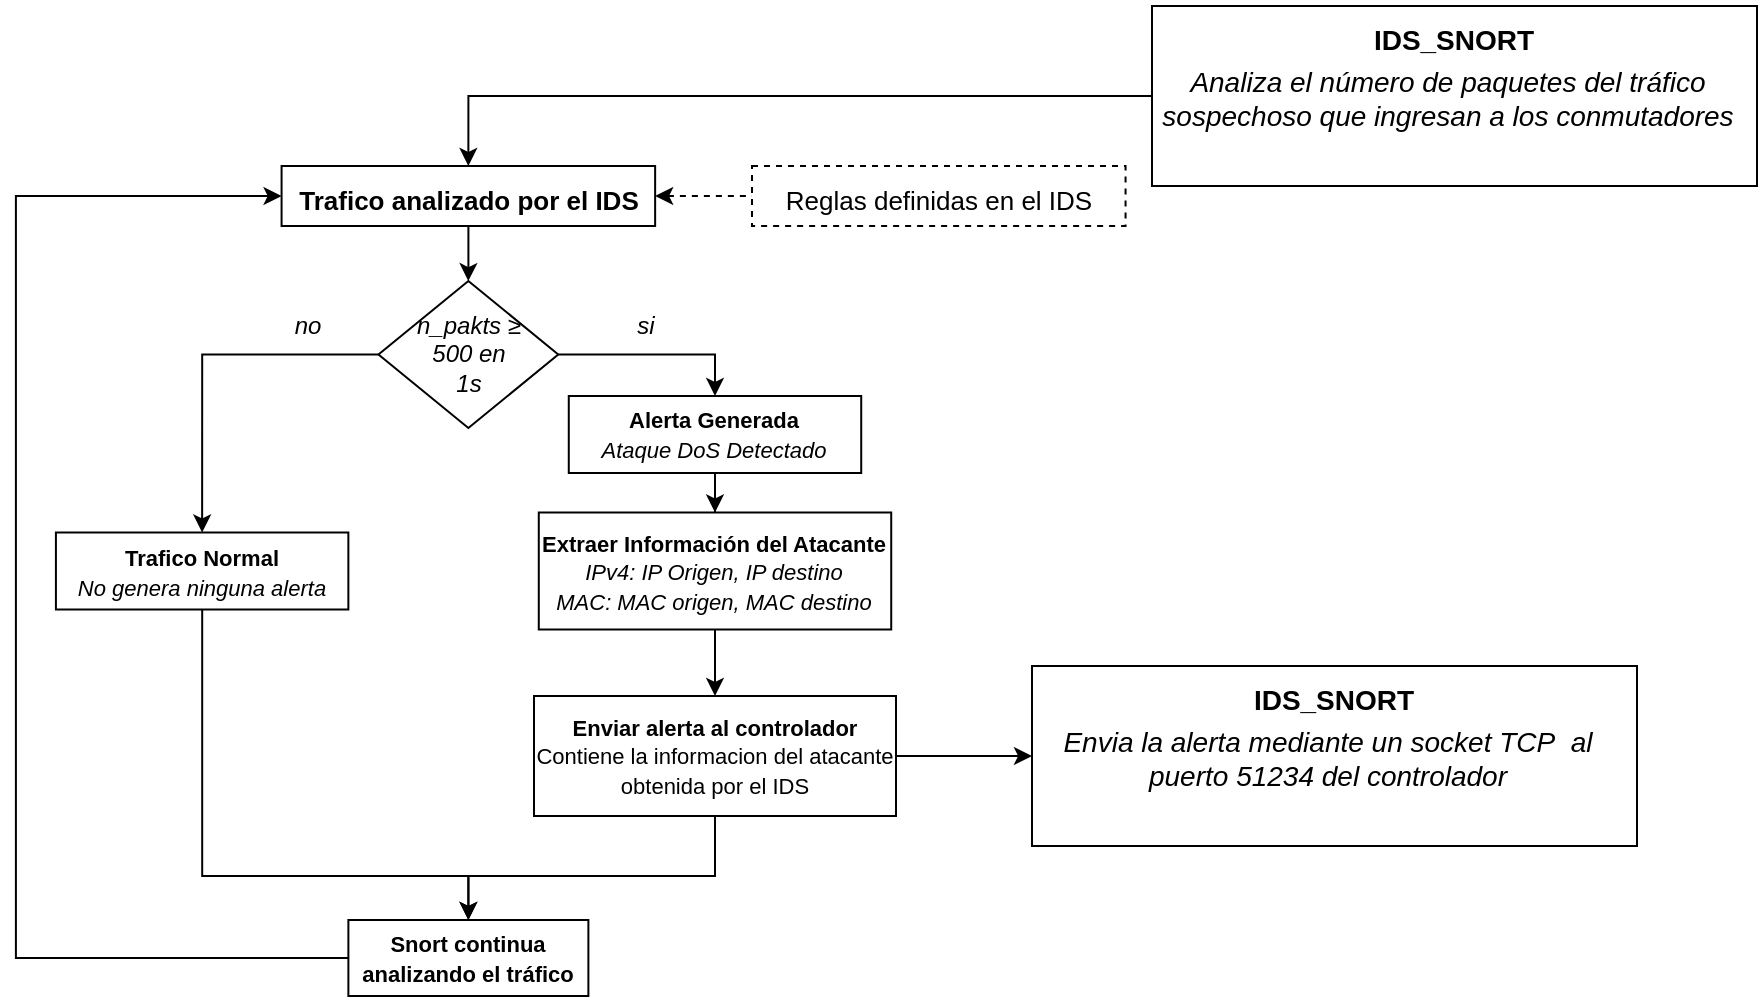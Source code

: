 <mxfile version="24.7.5">
  <diagram name="Página-1" id="s3OMrO0p6jmiYu_DmSFK">
    <mxGraphModel dx="1427" dy="2693" grid="1" gridSize="10" guides="1" tooltips="1" connect="1" arrows="1" fold="1" page="1" pageScale="1" pageWidth="827" pageHeight="1169" math="0" shadow="0">
      <root>
        <mxCell id="0" />
        <mxCell id="1" parent="0" />
        <mxCell id="3x31MsnCpi4qH06DEA2G-73" style="edgeStyle=orthogonalEdgeStyle;rounded=0;orthogonalLoop=1;jettySize=auto;html=1;entryX=0.5;entryY=0;entryDx=0;entryDy=0;" parent="1" source="3x31MsnCpi4qH06DEA2G-2" target="3x31MsnCpi4qH06DEA2G-37" edge="1">
          <mxGeometry relative="1" as="geometry" />
        </mxCell>
        <mxCell id="3x31MsnCpi4qH06DEA2G-2" value="" style="rounded=0;whiteSpace=wrap;html=1;" parent="1" vertex="1">
          <mxGeometry x="80" y="-1169" width="302.5" height="90" as="geometry" />
        </mxCell>
        <mxCell id="3x31MsnCpi4qH06DEA2G-3" value="&lt;span style=&quot;font-size: 14px;&quot;&gt;&lt;b&gt;IDS_SNORT&lt;/b&gt;&lt;/span&gt;" style="text;html=1;align=center;verticalAlign=middle;whiteSpace=wrap;rounded=0;fontFamily=Helvetica;fontSize=26;fontColor=default;" parent="1" vertex="1">
          <mxGeometry x="172.06" y="-1166" width="118.38" height="20" as="geometry" />
        </mxCell>
        <mxCell id="3x31MsnCpi4qH06DEA2G-4" value="&lt;span style=&quot;font-weight: normal;&quot;&gt;&lt;font size=&quot;1&quot; style=&quot;&quot;&gt;&lt;i style=&quot;font-size: 14px;&quot;&gt;Analiza el número de paquetes del tráfico sospechoso que ingresan a los conmutadores&lt;/i&gt;&lt;/font&gt;&lt;/span&gt;" style="text;whiteSpace=wrap;html=1;align=center;fontStyle=1;fontSize=10;" parent="1" vertex="1">
          <mxGeometry x="83.23" y="-1146" width="290" height="50" as="geometry" />
        </mxCell>
        <mxCell id="3x31MsnCpi4qH06DEA2G-40" value="" style="edgeStyle=orthogonalEdgeStyle;rounded=0;orthogonalLoop=1;jettySize=auto;html=1;" parent="1" source="3x31MsnCpi4qH06DEA2G-37" target="3x31MsnCpi4qH06DEA2G-39" edge="1">
          <mxGeometry relative="1" as="geometry" />
        </mxCell>
        <mxCell id="94CjwlbmknySxOoL_Qpq-2" value="" style="edgeStyle=orthogonalEdgeStyle;rounded=0;orthogonalLoop=1;jettySize=auto;html=1;endArrow=none;endFill=0;dashed=1;startArrow=classic;startFill=1;" edge="1" parent="1" source="3x31MsnCpi4qH06DEA2G-37" target="94CjwlbmknySxOoL_Qpq-1">
          <mxGeometry relative="1" as="geometry" />
        </mxCell>
        <mxCell id="3x31MsnCpi4qH06DEA2G-37" value="&lt;p style=&quot;line-height: 90%;&quot;&gt;&lt;b style=&quot;&quot;&gt;&lt;font style=&quot;font-size: 13px;&quot;&gt;Trafico analizado por el IDS&lt;/font&gt;&lt;/b&gt;&lt;/p&gt;" style="text;html=1;align=center;verticalAlign=middle;whiteSpace=wrap;rounded=0;fontFamily=Helvetica;fontSize=26;fillColor=none;strokeColor=default;" parent="1" vertex="1">
          <mxGeometry x="-355.21" y="-1089" width="186.78" height="30" as="geometry" />
        </mxCell>
        <mxCell id="3x31MsnCpi4qH06DEA2G-51" style="edgeStyle=orthogonalEdgeStyle;rounded=0;orthogonalLoop=1;jettySize=auto;html=1;entryX=0.5;entryY=0;entryDx=0;entryDy=0;" parent="1" source="3x31MsnCpi4qH06DEA2G-39" target="3x31MsnCpi4qH06DEA2G-44" edge="1">
          <mxGeometry relative="1" as="geometry" />
        </mxCell>
        <mxCell id="3x31MsnCpi4qH06DEA2G-61" style="edgeStyle=orthogonalEdgeStyle;rounded=0;orthogonalLoop=1;jettySize=auto;html=1;entryX=0.5;entryY=0;entryDx=0;entryDy=0;" parent="1" source="3x31MsnCpi4qH06DEA2G-39" target="3x31MsnCpi4qH06DEA2G-58" edge="1">
          <mxGeometry relative="1" as="geometry" />
        </mxCell>
        <mxCell id="3x31MsnCpi4qH06DEA2G-39" value="&lt;font style=&quot;font-size: 12px;&quot;&gt;&lt;span style=&quot;font-family: &amp;quot;Arial Narrow&amp;quot;, sans-serif; text-align: justify; background-color: initial;&quot;&gt;&lt;br&gt;&lt;/span&gt;&lt;/font&gt;&lt;p style=&quot;margin-left:36.0pt;text-align:justify&quot; class=&quot;MsoNormal&quot;&gt;&lt;span style=&quot;font-family:&amp;quot;Arial Narrow&amp;quot;,sans-serif&quot; lang=&quot;ES&quot;&gt;&lt;/span&gt;&lt;/p&gt;" style="rhombus;whiteSpace=wrap;html=1;" parent="1" vertex="1">
          <mxGeometry x="-306.76" y="-1031.5" width="89.89" height="73.5" as="geometry" />
        </mxCell>
        <mxCell id="3x31MsnCpi4qH06DEA2G-42" value="&lt;span style=&quot;text-wrap: wrap;&quot;&gt;n_pakts&amp;nbsp;&lt;/span&gt;&lt;span style=&quot;text-wrap: wrap; background-color: initial; font-family: &amp;quot;Arial Narrow&amp;quot;, sans-serif; text-align: justify;&quot;&gt;≥ 500 en 1s&lt;/span&gt;" style="text;html=1;align=center;verticalAlign=middle;resizable=0;points=[];autosize=1;strokeColor=none;fillColor=none;fontStyle=2" parent="1" vertex="1">
          <mxGeometry x="-321.82" y="-1009.75" width="120" height="30" as="geometry" />
        </mxCell>
        <mxCell id="3x31MsnCpi4qH06DEA2G-53" value="" style="edgeStyle=orthogonalEdgeStyle;rounded=0;orthogonalLoop=1;jettySize=auto;html=1;" parent="1" source="3x31MsnCpi4qH06DEA2G-44" target="3x31MsnCpi4qH06DEA2G-52" edge="1">
          <mxGeometry relative="1" as="geometry" />
        </mxCell>
        <mxCell id="3x31MsnCpi4qH06DEA2G-44" value="&lt;font style=&quot;font-size: 11px;&quot;&gt;&lt;b&gt;Alerta Generada&lt;/b&gt;&lt;br&gt;&lt;i&gt;Ataque DoS Detectado&lt;/i&gt;&lt;/font&gt;" style="rounded=0;whiteSpace=wrap;html=1;" parent="1" vertex="1">
          <mxGeometry x="-211.61" y="-974" width="146.22" height="38.5" as="geometry" />
        </mxCell>
        <mxCell id="3x31MsnCpi4qH06DEA2G-56" value="" style="edgeStyle=orthogonalEdgeStyle;rounded=0;orthogonalLoop=1;jettySize=auto;html=1;" parent="1" source="3x31MsnCpi4qH06DEA2G-52" target="3x31MsnCpi4qH06DEA2G-54" edge="1">
          <mxGeometry relative="1" as="geometry" />
        </mxCell>
        <mxCell id="3x31MsnCpi4qH06DEA2G-52" value="&lt;font style=&quot;font-size: 11px;&quot;&gt;&lt;b&gt;Extraer Información del Atacante&lt;/b&gt;&lt;br&gt;&lt;i&gt;IPv4: IP Origen, IP destino&lt;br&gt;MAC: MAC origen, MAC destino&lt;/i&gt;&lt;/font&gt;" style="rounded=0;whiteSpace=wrap;html=1;" parent="1" vertex="1">
          <mxGeometry x="-226.61" y="-915.75" width="176.22" height="58.5" as="geometry" />
        </mxCell>
        <mxCell id="3x31MsnCpi4qH06DEA2G-67" style="edgeStyle=orthogonalEdgeStyle;rounded=0;orthogonalLoop=1;jettySize=auto;html=1;entryX=0.5;entryY=0;entryDx=0;entryDy=0;" parent="1" source="3x31MsnCpi4qH06DEA2G-54" target="3x31MsnCpi4qH06DEA2G-65" edge="1">
          <mxGeometry relative="1" as="geometry">
            <Array as="points">
              <mxPoint x="-138.39" y="-734" />
              <mxPoint x="-261.39" y="-734" />
            </Array>
          </mxGeometry>
        </mxCell>
        <mxCell id="3x31MsnCpi4qH06DEA2G-54" value="&lt;font style=&quot;font-size: 11px;&quot;&gt;&lt;b&gt;Enviar alerta al controlador&lt;/b&gt;&lt;br&gt;Contiene la informacion del atacante obtenida por el IDS&lt;/font&gt;" style="rounded=0;whiteSpace=wrap;html=1;" parent="1" vertex="1">
          <mxGeometry x="-229.0" y="-824" width="181" height="60" as="geometry" />
        </mxCell>
        <mxCell id="3x31MsnCpi4qH06DEA2G-66" style="edgeStyle=orthogonalEdgeStyle;rounded=0;orthogonalLoop=1;jettySize=auto;html=1;entryX=0.5;entryY=0;entryDx=0;entryDy=0;" parent="1" source="3x31MsnCpi4qH06DEA2G-58" target="3x31MsnCpi4qH06DEA2G-65" edge="1">
          <mxGeometry relative="1" as="geometry">
            <Array as="points">
              <mxPoint x="-395.39" y="-734" />
              <mxPoint x="-261.39" y="-734" />
            </Array>
          </mxGeometry>
        </mxCell>
        <mxCell id="3x31MsnCpi4qH06DEA2G-58" value="&lt;span style=&quot;font-size: 11px;&quot;&gt;&lt;b&gt;Trafico Normal&lt;/b&gt;&lt;br&gt;&lt;i&gt;No genera ninguna alerta&lt;/i&gt;&lt;/span&gt;" style="rounded=0;whiteSpace=wrap;html=1;" parent="1" vertex="1">
          <mxGeometry x="-468.04" y="-905.75" width="146.22" height="38.5" as="geometry" />
        </mxCell>
        <mxCell id="3x31MsnCpi4qH06DEA2G-62" value="&lt;i&gt;si&lt;/i&gt;" style="text;html=1;align=center;verticalAlign=middle;whiteSpace=wrap;rounded=0;" parent="1" vertex="1">
          <mxGeometry x="-185.17" y="-1019" width="23.78" height="20" as="geometry" />
        </mxCell>
        <mxCell id="3x31MsnCpi4qH06DEA2G-63" value="&lt;i&gt;no&lt;/i&gt;" style="text;html=1;align=center;verticalAlign=middle;whiteSpace=wrap;rounded=0;" parent="1" vertex="1">
          <mxGeometry x="-361.82" y="-1019" width="40" height="20" as="geometry" />
        </mxCell>
        <mxCell id="3x31MsnCpi4qH06DEA2G-71" style="edgeStyle=orthogonalEdgeStyle;rounded=0;orthogonalLoop=1;jettySize=auto;html=1;entryX=0;entryY=0.5;entryDx=0;entryDy=0;" parent="1" source="3x31MsnCpi4qH06DEA2G-65" target="3x31MsnCpi4qH06DEA2G-37" edge="1">
          <mxGeometry relative="1" as="geometry">
            <Array as="points">
              <mxPoint x="-488.04" y="-693" />
              <mxPoint x="-488.04" y="-1074" />
            </Array>
          </mxGeometry>
        </mxCell>
        <mxCell id="3x31MsnCpi4qH06DEA2G-65" value="&lt;b style=&quot;font-size: 11px;&quot;&gt;Snort continua analizando el tráfico&lt;/b&gt;" style="rounded=0;whiteSpace=wrap;html=1;" parent="1" vertex="1">
          <mxGeometry x="-321.81" y="-712" width="120" height="38" as="geometry" />
        </mxCell>
        <mxCell id="uqmx0J0vCGjWTDLTTVXI-2" value="" style="endArrow=classic;html=1;rounded=0;exitX=1;exitY=0.5;exitDx=0;exitDy=0;" parent="1" source="3x31MsnCpi4qH06DEA2G-54" edge="1">
          <mxGeometry width="50" height="50" relative="1" as="geometry">
            <mxPoint x="70" y="-860" as="sourcePoint" />
            <mxPoint x="20" y="-794" as="targetPoint" />
          </mxGeometry>
        </mxCell>
        <mxCell id="uqmx0J0vCGjWTDLTTVXI-3" value="" style="rounded=0;whiteSpace=wrap;html=1;" parent="1" vertex="1">
          <mxGeometry x="20.0" y="-839" width="302.5" height="90" as="geometry" />
        </mxCell>
        <mxCell id="uqmx0J0vCGjWTDLTTVXI-4" value="&lt;span style=&quot;font-size: 14px;&quot;&gt;&lt;b&gt;IDS_SNORT&lt;/b&gt;&lt;/span&gt;" style="text;html=1;align=center;verticalAlign=middle;whiteSpace=wrap;rounded=0;fontFamily=Helvetica;fontSize=26;fontColor=default;" parent="1" vertex="1">
          <mxGeometry x="112.06" y="-836" width="118.38" height="20" as="geometry" />
        </mxCell>
        <mxCell id="uqmx0J0vCGjWTDLTTVXI-5" value="&lt;span style=&quot;font-weight: normal;&quot;&gt;&lt;font size=&quot;1&quot; style=&quot;&quot;&gt;&lt;i style=&quot;font-size: 14px;&quot;&gt;Envia la alerta mediante un socket TCP&amp;nbsp; al puerto 51234 del controlador&lt;/i&gt;&lt;/font&gt;&lt;/span&gt;" style="text;whiteSpace=wrap;html=1;align=center;fontStyle=1;fontSize=10;" parent="1" vertex="1">
          <mxGeometry x="23.23" y="-816" width="290" height="50" as="geometry" />
        </mxCell>
        <mxCell id="94CjwlbmknySxOoL_Qpq-1" value="&lt;p style=&quot;line-height: 90%;&quot;&gt;&lt;font style=&quot;font-size: 13px;&quot;&gt;Reglas definidas en el IDS&lt;/font&gt;&lt;/p&gt;" style="text;html=1;align=center;verticalAlign=middle;whiteSpace=wrap;rounded=0;fontFamily=Helvetica;fontSize=26;fillColor=none;strokeColor=default;dashed=1;" vertex="1" parent="1">
          <mxGeometry x="-120.0" y="-1089" width="186.78" height="30" as="geometry" />
        </mxCell>
      </root>
    </mxGraphModel>
  </diagram>
</mxfile>
